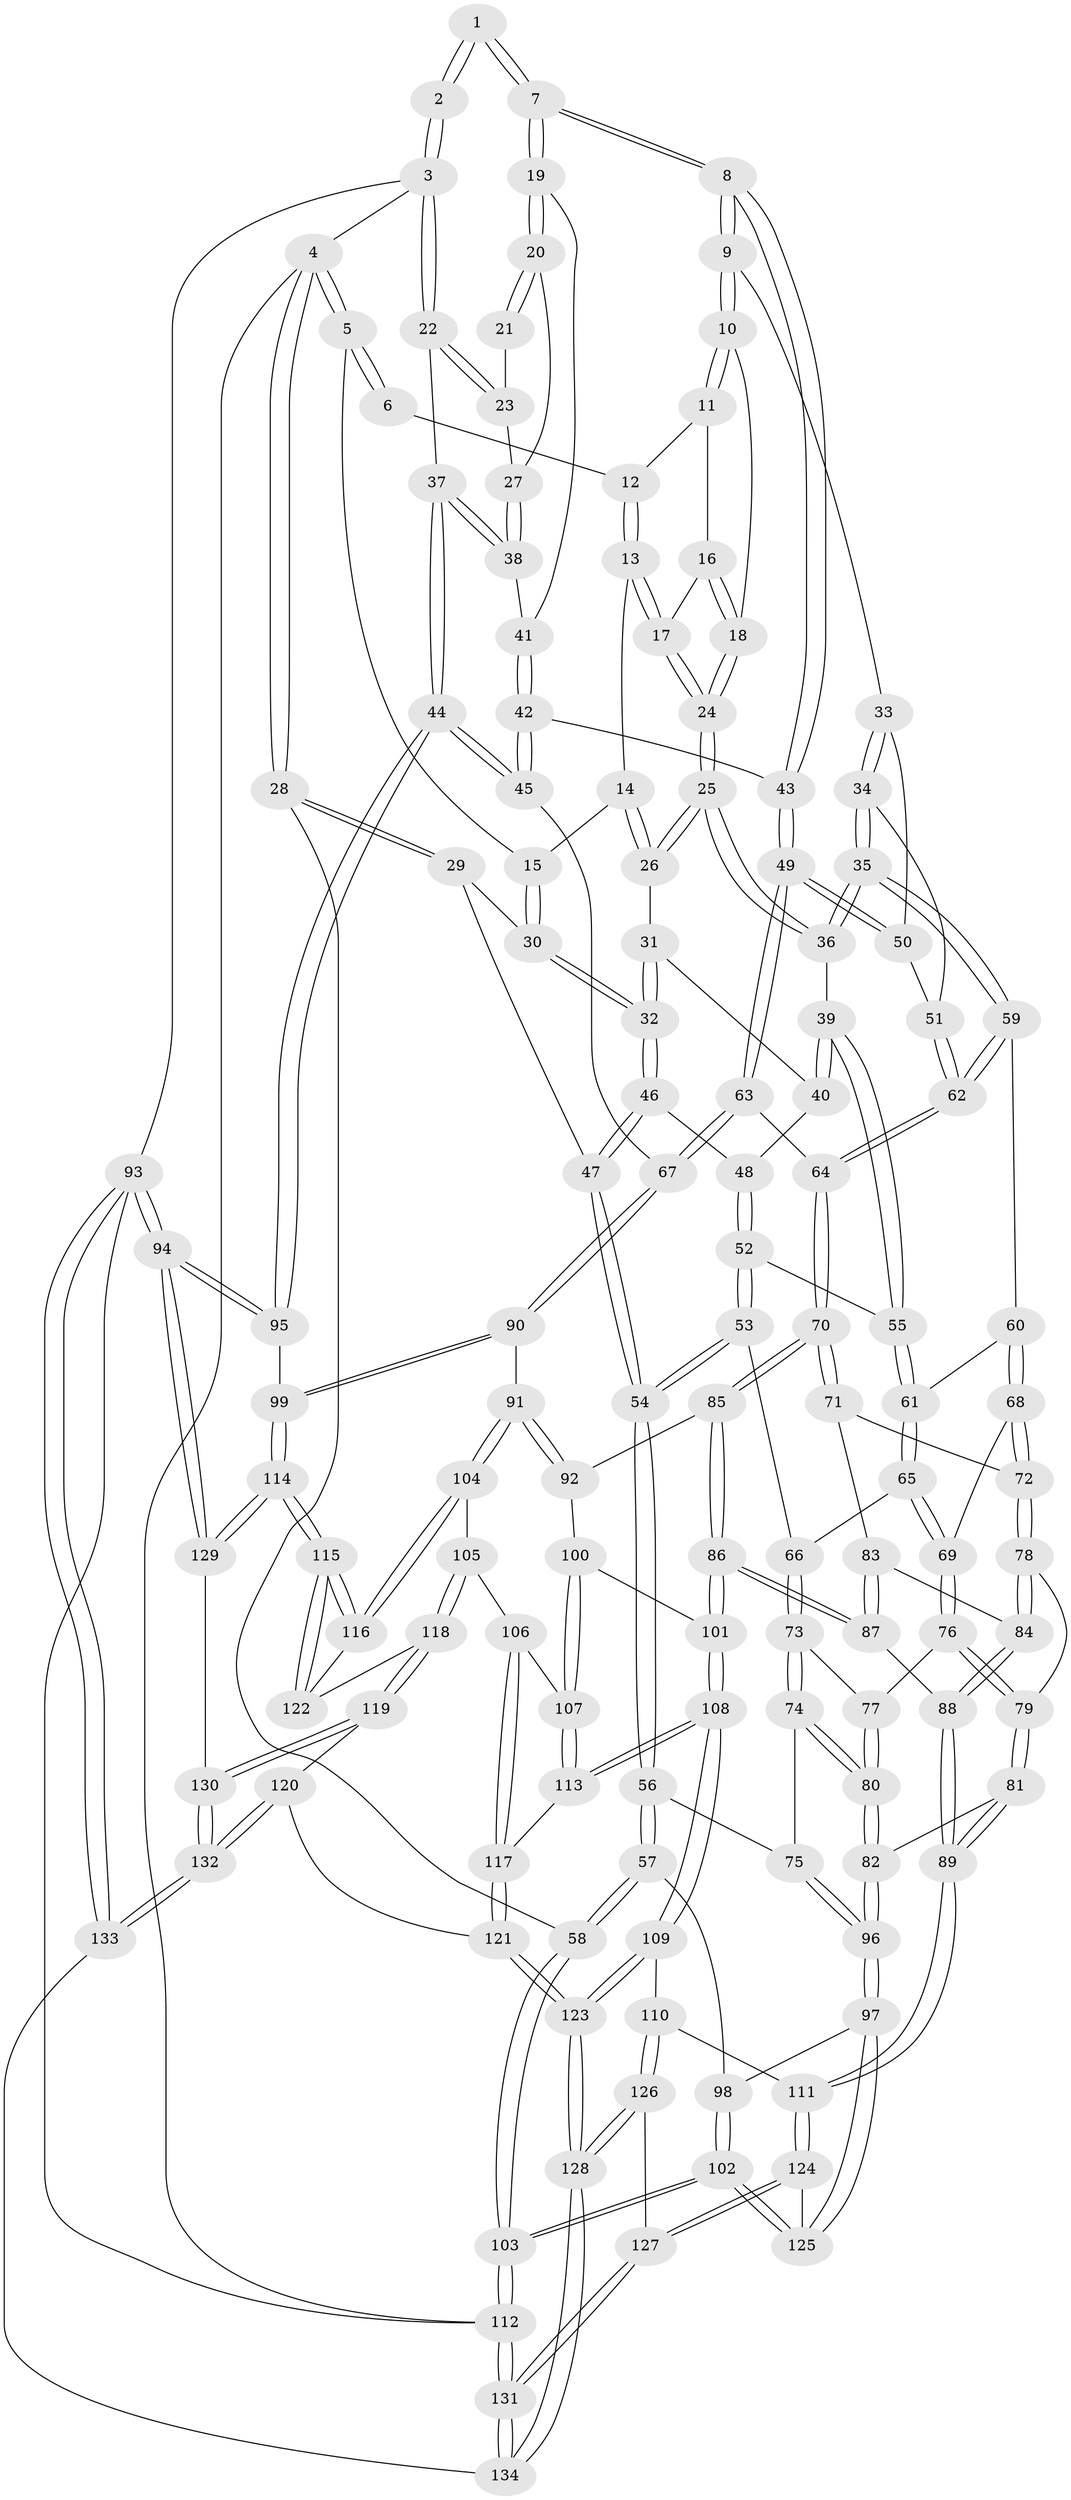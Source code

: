 // coarse degree distribution, {3: 0.07407407407407407, 5: 0.2716049382716049, 8: 0.012345679012345678, 4: 0.5185185185185185, 6: 0.12345679012345678}
// Generated by graph-tools (version 1.1) at 2025/42/03/06/25 10:42:32]
// undirected, 134 vertices, 332 edges
graph export_dot {
graph [start="1"]
  node [color=gray90,style=filled];
  1 [pos="+0.7490771898826551+0"];
  2 [pos="+1+0"];
  3 [pos="+1+0"];
  4 [pos="+0+0"];
  5 [pos="+0.22015467570359368+0"];
  6 [pos="+0.4537778406856248+0"];
  7 [pos="+0.7262775621600829+0.1276967485723801"];
  8 [pos="+0.7061465681729432+0.14760985766473017"];
  9 [pos="+0.6961624672340587+0.15004832792556444"];
  10 [pos="+0.5672933800278269+0.0914483756424733"];
  11 [pos="+0.4826874213197302+0"];
  12 [pos="+0.460466575016572+0"];
  13 [pos="+0.3812446398349153+0.0865593601893063"];
  14 [pos="+0.3138872706627084+0.0825536569620334"];
  15 [pos="+0.1977563030646588+0.009120645776856414"];
  16 [pos="+0.44938074355444213+0.04142912961886804"];
  17 [pos="+0.4175510597222783+0.11387752417100264"];
  18 [pos="+0.4972042387869548+0.12799703724323377"];
  19 [pos="+0.7487898521209368+0.12791420039705836"];
  20 [pos="+0.7647989731092735+0.12535888642742524"];
  21 [pos="+1+0"];
  22 [pos="+1+0.004504688304114984"];
  23 [pos="+0.9010752954680216+0.10559305956378535"];
  24 [pos="+0.4454783590494876+0.161247600148164"];
  25 [pos="+0.4380922962719213+0.1848988396572475"];
  26 [pos="+0.3430971339136758+0.1893829575338277"];
  27 [pos="+0.8932192338699683+0.11823029135100174"];
  28 [pos="+0+0.12670254205833914"];
  29 [pos="+0+0.13813647147957578"];
  30 [pos="+0.19516909709007776+0.014355518058987911"];
  31 [pos="+0.3252670663527759+0.20207920442752775"];
  32 [pos="+0.1959356156268015+0.19841806440004794"];
  33 [pos="+0.6842892236860213+0.1642103775110014"];
  34 [pos="+0.5264402583095817+0.2860227460341679"];
  35 [pos="+0.49007686368499526+0.29019694526258544"];
  36 [pos="+0.4739358557293003+0.28201837261912416"];
  37 [pos="+1+0.30974164455399855"];
  38 [pos="+0.9724781831548581+0.1929257715063077"];
  39 [pos="+0.43776702127037953+0.2981410359973824"];
  40 [pos="+0.3311360332850886+0.2524056002953858"];
  41 [pos="+0.8795732331631202+0.23308417813474835"];
  42 [pos="+0.8551820371707147+0.3417551434690524"];
  43 [pos="+0.7775424039142345+0.29498997963493495"];
  44 [pos="+1+0.4428912197306556"];
  45 [pos="+0.9561990968756181+0.4502242730050328"];
  46 [pos="+0.17602739095415193+0.2368654095772883"];
  47 [pos="+0.14054348358704116+0.2652866530152616"];
  48 [pos="+0.2989583050164296+0.31380423308172534"];
  49 [pos="+0.6998880871619167+0.3811951309724722"];
  50 [pos="+0.6566498221098145+0.3224049365150523"];
  51 [pos="+0.5904611961341826+0.34540156638911096"];
  52 [pos="+0.3183427701372782+0.35281311229931395"];
  53 [pos="+0.28515736187454505+0.4143334938664918"];
  54 [pos="+0.098638660617416+0.40451979456870013"];
  55 [pos="+0.38141111861953947+0.3412099529130134"];
  56 [pos="+0.052635133044187155+0.4505243421368511"];
  57 [pos="+0+0.46821435680932993"];
  58 [pos="+0+0.46992947138153884"];
  59 [pos="+0.49283842335625094+0.42590155709328065"];
  60 [pos="+0.4633399242137588+0.4478189688263423"];
  61 [pos="+0.4098252633948326+0.41958928474065305"];
  62 [pos="+0.6357282946165858+0.4783498477898084"];
  63 [pos="+0.6769038360054908+0.4748360212059419"];
  64 [pos="+0.6500738678976249+0.49125373425449503"];
  65 [pos="+0.3173668888191419+0.45810600402087553"];
  66 [pos="+0.3107152740441359+0.45795688496351417"];
  67 [pos="+0.9264288790544394+0.46737850763199473"];
  68 [pos="+0.44508441812982685+0.4980040481867556"];
  69 [pos="+0.4192162710146495+0.49782631515325815"];
  70 [pos="+0.6419359311682166+0.5245063777307409"];
  71 [pos="+0.5278249610050779+0.5445770509062253"];
  72 [pos="+0.44524664832890626+0.4984599252186036"];
  73 [pos="+0.3040088167110125+0.4948953859219445"];
  74 [pos="+0.20968442687665023+0.540541107848344"];
  75 [pos="+0.16715037704603028+0.5448344058520962"];
  76 [pos="+0.3585056460236973+0.5442393685511375"];
  77 [pos="+0.3124598163244851+0.5161277723870834"];
  78 [pos="+0.43556320475919785+0.5535235283934814"];
  79 [pos="+0.372650526896671+0.5717577821525064"];
  80 [pos="+0.29349443602761655+0.5943072010572289"];
  81 [pos="+0.34271868397590477+0.6942629071476831"];
  82 [pos="+0.3115505151149867+0.687874731241794"];
  83 [pos="+0.523653241523387+0.5500405065336129"];
  84 [pos="+0.4562246762591979+0.6022914635849479"];
  85 [pos="+0.6443716255702846+0.5422956141029366"];
  86 [pos="+0.5111598946623244+0.670862825955804"];
  87 [pos="+0.5081584442088705+0.6694342666228122"];
  88 [pos="+0.454534858775263+0.6527977008523472"];
  89 [pos="+0.3443792173499325+0.6951676314166056"];
  90 [pos="+0.8218752817854024+0.6407160162645846"];
  91 [pos="+0.7628044481944849+0.6609909875287663"];
  92 [pos="+0.6737884057203213+0.5981911668769273"];
  93 [pos="+1+1"];
  94 [pos="+1+1"];
  95 [pos="+1+0.609703116829787"];
  96 [pos="+0.21410048268317536+0.7066085568199185"];
  97 [pos="+0.21146494524072743+0.7089618471507608"];
  98 [pos="+0.07266739495543911+0.6473606070959663"];
  99 [pos="+0.9204289358924647+0.7415789111786031"];
  100 [pos="+0.6228061039030978+0.6904563962994243"];
  101 [pos="+0.5183647134557957+0.6824929154398095"];
  102 [pos="+0+1"];
  103 [pos="+0+1"];
  104 [pos="+0.7510686518240347+0.7128099043250893"];
  105 [pos="+0.6493860480269431+0.7402453068217686"];
  106 [pos="+0.6467792943163773+0.7393127696140581"];
  107 [pos="+0.6286724193146076+0.7162896560640429"];
  108 [pos="+0.5270404425994062+0.759085830849202"];
  109 [pos="+0.5195454350904394+0.7728636382688616"];
  110 [pos="+0.4032227462510677+0.7898381881082178"];
  111 [pos="+0.36482725879512845+0.7449867939711949"];
  112 [pos="+0+1"];
  113 [pos="+0.5544089514627394+0.7593711763207446"];
  114 [pos="+0.876822943275604+0.8418570170320172"];
  115 [pos="+0.8559971846540685+0.8318051128036684"];
  116 [pos="+0.753483678178108+0.7251166571111223"];
  117 [pos="+0.609581689796037+0.7832918025830514"];
  118 [pos="+0.6927953912297253+0.8413218206677144"];
  119 [pos="+0.6881241127478931+0.8480843457545134"];
  120 [pos="+0.6417247690922788+0.886728657839604"];
  121 [pos="+0.6368331544144594+0.8871774753447967"];
  122 [pos="+0.6966693916397491+0.8385120383323358"];
  123 [pos="+0.5568031187541547+0.9193661007349518"];
  124 [pos="+0.28546571248841024+0.8640715953324891"];
  125 [pos="+0.16036491448652893+0.8067296304504988"];
  126 [pos="+0.4160846209116543+0.9231318798798408"];
  127 [pos="+0.31553821102792373+0.9094911258181967"];
  128 [pos="+0.4889697201665387+0.996408495390144"];
  129 [pos="+0.8804774570426129+0.854241274422348"];
  130 [pos="+0.8338000941553447+0.9381183575362754"];
  131 [pos="+0+1"];
  132 [pos="+0.8009356757825985+1"];
  133 [pos="+0.8252929564372123+1"];
  134 [pos="+0.4861086828169925+1"];
  1 -- 2;
  1 -- 2;
  1 -- 7;
  1 -- 7;
  2 -- 3;
  2 -- 3;
  3 -- 4;
  3 -- 22;
  3 -- 22;
  3 -- 93;
  4 -- 5;
  4 -- 5;
  4 -- 28;
  4 -- 28;
  4 -- 112;
  5 -- 6;
  5 -- 6;
  5 -- 15;
  6 -- 12;
  7 -- 8;
  7 -- 8;
  7 -- 19;
  7 -- 19;
  8 -- 9;
  8 -- 9;
  8 -- 43;
  8 -- 43;
  9 -- 10;
  9 -- 10;
  9 -- 33;
  10 -- 11;
  10 -- 11;
  10 -- 18;
  11 -- 12;
  11 -- 16;
  12 -- 13;
  12 -- 13;
  13 -- 14;
  13 -- 17;
  13 -- 17;
  14 -- 15;
  14 -- 26;
  14 -- 26;
  15 -- 30;
  15 -- 30;
  16 -- 17;
  16 -- 18;
  16 -- 18;
  17 -- 24;
  17 -- 24;
  18 -- 24;
  18 -- 24;
  19 -- 20;
  19 -- 20;
  19 -- 41;
  20 -- 21;
  20 -- 21;
  20 -- 27;
  21 -- 23;
  22 -- 23;
  22 -- 23;
  22 -- 37;
  23 -- 27;
  24 -- 25;
  24 -- 25;
  25 -- 26;
  25 -- 26;
  25 -- 36;
  25 -- 36;
  26 -- 31;
  27 -- 38;
  27 -- 38;
  28 -- 29;
  28 -- 29;
  28 -- 58;
  29 -- 30;
  29 -- 47;
  30 -- 32;
  30 -- 32;
  31 -- 32;
  31 -- 32;
  31 -- 40;
  32 -- 46;
  32 -- 46;
  33 -- 34;
  33 -- 34;
  33 -- 50;
  34 -- 35;
  34 -- 35;
  34 -- 51;
  35 -- 36;
  35 -- 36;
  35 -- 59;
  35 -- 59;
  36 -- 39;
  37 -- 38;
  37 -- 38;
  37 -- 44;
  37 -- 44;
  38 -- 41;
  39 -- 40;
  39 -- 40;
  39 -- 55;
  39 -- 55;
  40 -- 48;
  41 -- 42;
  41 -- 42;
  42 -- 43;
  42 -- 45;
  42 -- 45;
  43 -- 49;
  43 -- 49;
  44 -- 45;
  44 -- 45;
  44 -- 95;
  44 -- 95;
  45 -- 67;
  46 -- 47;
  46 -- 47;
  46 -- 48;
  47 -- 54;
  47 -- 54;
  48 -- 52;
  48 -- 52;
  49 -- 50;
  49 -- 50;
  49 -- 63;
  49 -- 63;
  50 -- 51;
  51 -- 62;
  51 -- 62;
  52 -- 53;
  52 -- 53;
  52 -- 55;
  53 -- 54;
  53 -- 54;
  53 -- 66;
  54 -- 56;
  54 -- 56;
  55 -- 61;
  55 -- 61;
  56 -- 57;
  56 -- 57;
  56 -- 75;
  57 -- 58;
  57 -- 58;
  57 -- 98;
  58 -- 103;
  58 -- 103;
  59 -- 60;
  59 -- 62;
  59 -- 62;
  60 -- 61;
  60 -- 68;
  60 -- 68;
  61 -- 65;
  61 -- 65;
  62 -- 64;
  62 -- 64;
  63 -- 64;
  63 -- 67;
  63 -- 67;
  64 -- 70;
  64 -- 70;
  65 -- 66;
  65 -- 69;
  65 -- 69;
  66 -- 73;
  66 -- 73;
  67 -- 90;
  67 -- 90;
  68 -- 69;
  68 -- 72;
  68 -- 72;
  69 -- 76;
  69 -- 76;
  70 -- 71;
  70 -- 71;
  70 -- 85;
  70 -- 85;
  71 -- 72;
  71 -- 83;
  72 -- 78;
  72 -- 78;
  73 -- 74;
  73 -- 74;
  73 -- 77;
  74 -- 75;
  74 -- 80;
  74 -- 80;
  75 -- 96;
  75 -- 96;
  76 -- 77;
  76 -- 79;
  76 -- 79;
  77 -- 80;
  77 -- 80;
  78 -- 79;
  78 -- 84;
  78 -- 84;
  79 -- 81;
  79 -- 81;
  80 -- 82;
  80 -- 82;
  81 -- 82;
  81 -- 89;
  81 -- 89;
  82 -- 96;
  82 -- 96;
  83 -- 84;
  83 -- 87;
  83 -- 87;
  84 -- 88;
  84 -- 88;
  85 -- 86;
  85 -- 86;
  85 -- 92;
  86 -- 87;
  86 -- 87;
  86 -- 101;
  86 -- 101;
  87 -- 88;
  88 -- 89;
  88 -- 89;
  89 -- 111;
  89 -- 111;
  90 -- 91;
  90 -- 99;
  90 -- 99;
  91 -- 92;
  91 -- 92;
  91 -- 104;
  91 -- 104;
  92 -- 100;
  93 -- 94;
  93 -- 94;
  93 -- 133;
  93 -- 133;
  93 -- 112;
  94 -- 95;
  94 -- 95;
  94 -- 129;
  94 -- 129;
  95 -- 99;
  96 -- 97;
  96 -- 97;
  97 -- 98;
  97 -- 125;
  97 -- 125;
  98 -- 102;
  98 -- 102;
  99 -- 114;
  99 -- 114;
  100 -- 101;
  100 -- 107;
  100 -- 107;
  101 -- 108;
  101 -- 108;
  102 -- 103;
  102 -- 103;
  102 -- 125;
  102 -- 125;
  103 -- 112;
  103 -- 112;
  104 -- 105;
  104 -- 116;
  104 -- 116;
  105 -- 106;
  105 -- 118;
  105 -- 118;
  106 -- 107;
  106 -- 117;
  106 -- 117;
  107 -- 113;
  107 -- 113;
  108 -- 109;
  108 -- 109;
  108 -- 113;
  108 -- 113;
  109 -- 110;
  109 -- 123;
  109 -- 123;
  110 -- 111;
  110 -- 126;
  110 -- 126;
  111 -- 124;
  111 -- 124;
  112 -- 131;
  112 -- 131;
  113 -- 117;
  114 -- 115;
  114 -- 115;
  114 -- 129;
  114 -- 129;
  115 -- 116;
  115 -- 116;
  115 -- 122;
  115 -- 122;
  116 -- 122;
  117 -- 121;
  117 -- 121;
  118 -- 119;
  118 -- 119;
  118 -- 122;
  119 -- 120;
  119 -- 130;
  119 -- 130;
  120 -- 121;
  120 -- 132;
  120 -- 132;
  121 -- 123;
  121 -- 123;
  123 -- 128;
  123 -- 128;
  124 -- 125;
  124 -- 127;
  124 -- 127;
  126 -- 127;
  126 -- 128;
  126 -- 128;
  127 -- 131;
  127 -- 131;
  128 -- 134;
  128 -- 134;
  129 -- 130;
  130 -- 132;
  130 -- 132;
  131 -- 134;
  131 -- 134;
  132 -- 133;
  132 -- 133;
  133 -- 134;
}
